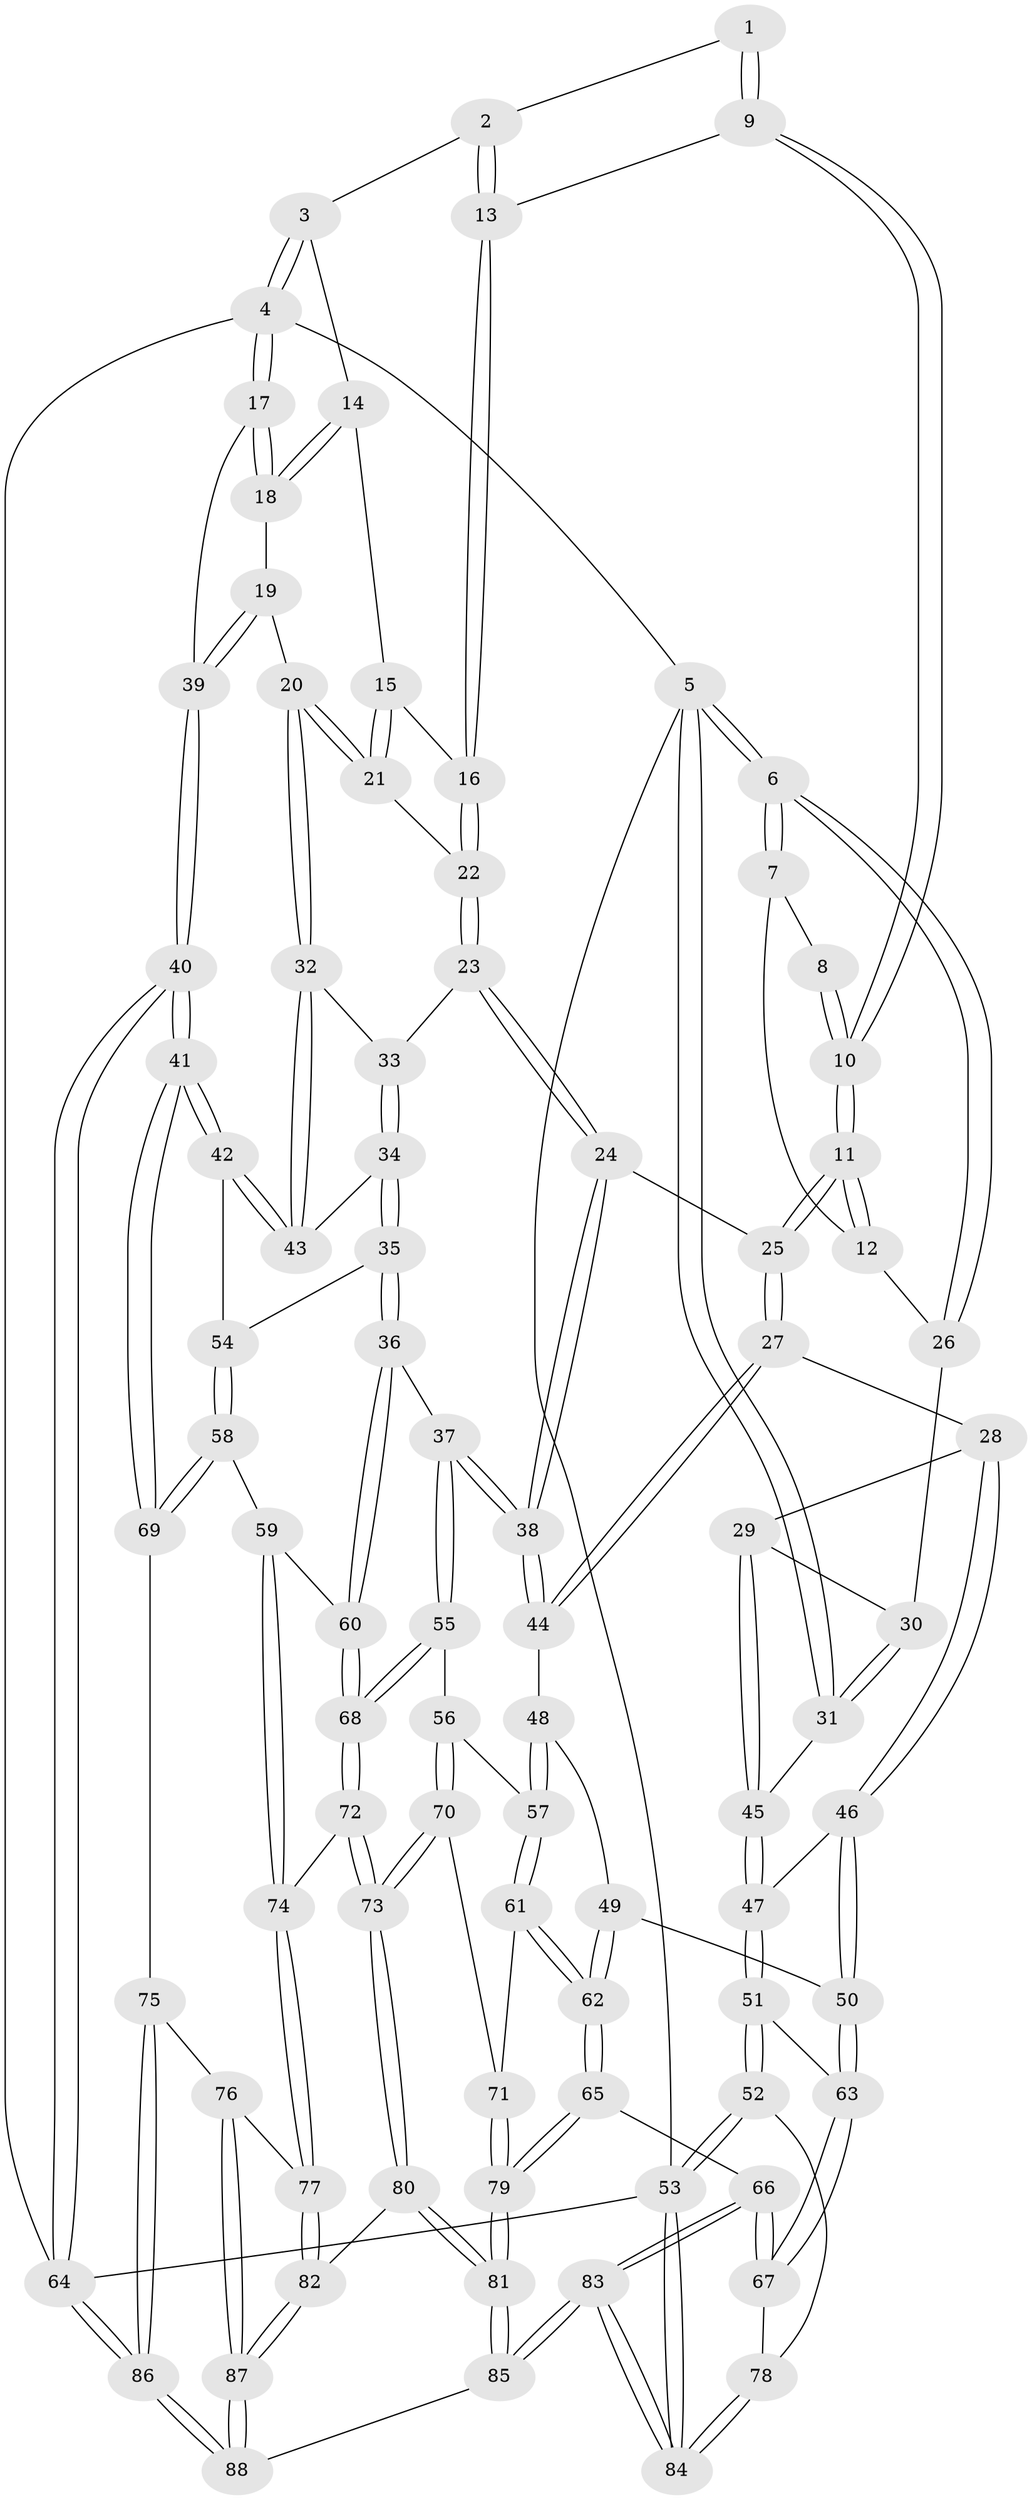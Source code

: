 // Generated by graph-tools (version 1.1) at 2025/11/02/27/25 16:11:52]
// undirected, 88 vertices, 217 edges
graph export_dot {
graph [start="1"]
  node [color=gray90,style=filled];
  1 [pos="+0.7344157229385452+0"];
  2 [pos="+0.8549444772436924+0"];
  3 [pos="+0.9135529297671509+0"];
  4 [pos="+1+0"];
  5 [pos="+0+0"];
  6 [pos="+0+0"];
  7 [pos="+0.1817187998515366+0"];
  8 [pos="+0.49739324487953424+0"];
  9 [pos="+0.5789758211936037+0.11059367785907129"];
  10 [pos="+0.5038817876541317+0.11035203931129925"];
  11 [pos="+0.4157517841770983+0.19494935023213078"];
  12 [pos="+0.253759163800852+0.08997636630281017"];
  13 [pos="+0.5854228744883833+0.11174146142015715"];
  14 [pos="+0.8438452312174097+0"];
  15 [pos="+0.8383421880417917+0.004134991591661305"];
  16 [pos="+0.6570618976973559+0.13080203871922855"];
  17 [pos="+1+0.18561091897816784"];
  18 [pos="+0.9118328630146116+0.1057258484566328"];
  19 [pos="+0.9835915741266412+0.2615374204276485"];
  20 [pos="+0.8864780305555365+0.28699669079922846"];
  21 [pos="+0.8140329185149239+0.192965924759943"];
  22 [pos="+0.6955923187658113+0.24180645932236655"];
  23 [pos="+0.6895159591368951+0.2753274371867999"];
  24 [pos="+0.6676219919735294+0.29152057030640427"];
  25 [pos="+0.420085431884429+0.23823924992358608"];
  26 [pos="+0.13772384016448078+0.17710040669986246"];
  27 [pos="+0.39852780089216566+0.3383746723023832"];
  28 [pos="+0.174517548722662+0.3743421224062177"];
  29 [pos="+0.15808204343842905+0.3475001480581986"];
  30 [pos="+0.13686431775017613+0.17831702310677924"];
  31 [pos="+0+0.24780554844699598"];
  32 [pos="+0.8722388304084098+0.30281996535563416"];
  33 [pos="+0.7410446154817756+0.30595129294275886"];
  34 [pos="+0.7781184242541882+0.46804110640341773"];
  35 [pos="+0.7751125208662676+0.47768134968141945"];
  36 [pos="+0.6538368208030282+0.5097847839365317"];
  37 [pos="+0.6352445996803968+0.5033934080026827"];
  38 [pos="+0.6138417445005009+0.4659281994258488"];
  39 [pos="+1+0.32871387062476093"];
  40 [pos="+1+0.5883124150626953"];
  41 [pos="+1+0.5887404594257631"];
  42 [pos="+1+0.519437317625902"];
  43 [pos="+0.8631424835918932+0.3549902946991416"];
  44 [pos="+0.40273314385495235+0.3479748787061696"];
  45 [pos="+0+0.2721264249287135"];
  46 [pos="+0.14892244532149226+0.43823098507394287"];
  47 [pos="+0+0.38609799059248257"];
  48 [pos="+0.37729508251835847+0.47810990008654153"];
  49 [pos="+0.3052077184576661+0.5405476575817562"];
  50 [pos="+0.149401670186277+0.5216161394527009"];
  51 [pos="+0+0.5256216083622542"];
  52 [pos="+0+0.7959618156968036"];
  53 [pos="+0+1"];
  54 [pos="+0.7935871269390216+0.48891150643209025"];
  55 [pos="+0.5316195967389433+0.6003066905247163"];
  56 [pos="+0.5217348611996315+0.6065664093862165"];
  57 [pos="+0.4640561592782598+0.5984084069436529"];
  58 [pos="+0.8296261124969663+0.627805803912268"];
  59 [pos="+0.722497807932408+0.6503133437483742"];
  60 [pos="+0.7018087087099965+0.6355148180571328"];
  61 [pos="+0.3347388701553444+0.7013150552411402"];
  62 [pos="+0.3287883046669128+0.7033995360003483"];
  63 [pos="+0.11662638865128286+0.5760187846226708"];
  64 [pos="+1+1"];
  65 [pos="+0.2859312964884457+0.7513996376379338"];
  66 [pos="+0.21602764923031123+0.7589189592765064"];
  67 [pos="+0.14608662255071175+0.7287362392027573"];
  68 [pos="+0.6410356460887521+0.7033144743061712"];
  69 [pos="+0.9506686574831728+0.7072289186629918"];
  70 [pos="+0.5263074466561299+0.7446896254494141"];
  71 [pos="+0.5120026139216477+0.7447539202567613"];
  72 [pos="+0.630361318520005+0.7337500452239957"];
  73 [pos="+0.566459820159501+0.7926565597502551"];
  74 [pos="+0.7699191816457293+0.768630863094261"];
  75 [pos="+0.877989958036769+0.7861710174991677"];
  76 [pos="+0.8757240067045923+0.7875238788323143"];
  77 [pos="+0.7900042058417991+0.7929919419594414"];
  78 [pos="+0.0935718067575877+0.756782384905184"];
  79 [pos="+0.36051775541536935+0.8346616689466104"];
  80 [pos="+0.5786166798429758+0.8970424220946288"];
  81 [pos="+0.4957542051277279+1"];
  82 [pos="+0.7373875669117401+0.8456286421340088"];
  83 [pos="+0.18183322325984436+1"];
  84 [pos="+0+1"];
  85 [pos="+0.49068467327165244+1"];
  86 [pos="+1+1"];
  87 [pos="+0.8620129875165542+1"];
  88 [pos="+0.8777365627019357+1"];
  1 -- 2;
  1 -- 9;
  1 -- 9;
  2 -- 3;
  2 -- 13;
  2 -- 13;
  3 -- 4;
  3 -- 4;
  3 -- 14;
  4 -- 5;
  4 -- 17;
  4 -- 17;
  4 -- 64;
  5 -- 6;
  5 -- 6;
  5 -- 31;
  5 -- 31;
  5 -- 53;
  6 -- 7;
  6 -- 7;
  6 -- 26;
  6 -- 26;
  7 -- 8;
  7 -- 12;
  8 -- 10;
  8 -- 10;
  9 -- 10;
  9 -- 10;
  9 -- 13;
  10 -- 11;
  10 -- 11;
  11 -- 12;
  11 -- 12;
  11 -- 25;
  11 -- 25;
  12 -- 26;
  13 -- 16;
  13 -- 16;
  14 -- 15;
  14 -- 18;
  14 -- 18;
  15 -- 16;
  15 -- 21;
  15 -- 21;
  16 -- 22;
  16 -- 22;
  17 -- 18;
  17 -- 18;
  17 -- 39;
  18 -- 19;
  19 -- 20;
  19 -- 39;
  19 -- 39;
  20 -- 21;
  20 -- 21;
  20 -- 32;
  20 -- 32;
  21 -- 22;
  22 -- 23;
  22 -- 23;
  23 -- 24;
  23 -- 24;
  23 -- 33;
  24 -- 25;
  24 -- 38;
  24 -- 38;
  25 -- 27;
  25 -- 27;
  26 -- 30;
  27 -- 28;
  27 -- 44;
  27 -- 44;
  28 -- 29;
  28 -- 46;
  28 -- 46;
  29 -- 30;
  29 -- 45;
  29 -- 45;
  30 -- 31;
  30 -- 31;
  31 -- 45;
  32 -- 33;
  32 -- 43;
  32 -- 43;
  33 -- 34;
  33 -- 34;
  34 -- 35;
  34 -- 35;
  34 -- 43;
  35 -- 36;
  35 -- 36;
  35 -- 54;
  36 -- 37;
  36 -- 60;
  36 -- 60;
  37 -- 38;
  37 -- 38;
  37 -- 55;
  37 -- 55;
  38 -- 44;
  38 -- 44;
  39 -- 40;
  39 -- 40;
  40 -- 41;
  40 -- 41;
  40 -- 64;
  40 -- 64;
  41 -- 42;
  41 -- 42;
  41 -- 69;
  41 -- 69;
  42 -- 43;
  42 -- 43;
  42 -- 54;
  44 -- 48;
  45 -- 47;
  45 -- 47;
  46 -- 47;
  46 -- 50;
  46 -- 50;
  47 -- 51;
  47 -- 51;
  48 -- 49;
  48 -- 57;
  48 -- 57;
  49 -- 50;
  49 -- 62;
  49 -- 62;
  50 -- 63;
  50 -- 63;
  51 -- 52;
  51 -- 52;
  51 -- 63;
  52 -- 53;
  52 -- 53;
  52 -- 78;
  53 -- 84;
  53 -- 84;
  53 -- 64;
  54 -- 58;
  54 -- 58;
  55 -- 56;
  55 -- 68;
  55 -- 68;
  56 -- 57;
  56 -- 70;
  56 -- 70;
  57 -- 61;
  57 -- 61;
  58 -- 59;
  58 -- 69;
  58 -- 69;
  59 -- 60;
  59 -- 74;
  59 -- 74;
  60 -- 68;
  60 -- 68;
  61 -- 62;
  61 -- 62;
  61 -- 71;
  62 -- 65;
  62 -- 65;
  63 -- 67;
  63 -- 67;
  64 -- 86;
  64 -- 86;
  65 -- 66;
  65 -- 79;
  65 -- 79;
  66 -- 67;
  66 -- 67;
  66 -- 83;
  66 -- 83;
  67 -- 78;
  68 -- 72;
  68 -- 72;
  69 -- 75;
  70 -- 71;
  70 -- 73;
  70 -- 73;
  71 -- 79;
  71 -- 79;
  72 -- 73;
  72 -- 73;
  72 -- 74;
  73 -- 80;
  73 -- 80;
  74 -- 77;
  74 -- 77;
  75 -- 76;
  75 -- 86;
  75 -- 86;
  76 -- 77;
  76 -- 87;
  76 -- 87;
  77 -- 82;
  77 -- 82;
  78 -- 84;
  78 -- 84;
  79 -- 81;
  79 -- 81;
  80 -- 81;
  80 -- 81;
  80 -- 82;
  81 -- 85;
  81 -- 85;
  82 -- 87;
  82 -- 87;
  83 -- 84;
  83 -- 84;
  83 -- 85;
  83 -- 85;
  85 -- 88;
  86 -- 88;
  86 -- 88;
  87 -- 88;
  87 -- 88;
}
